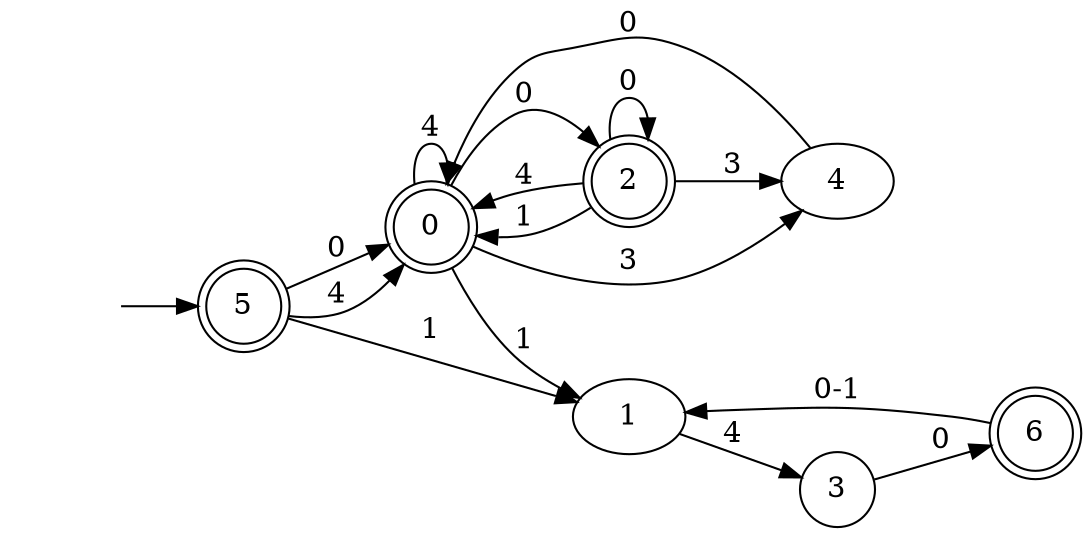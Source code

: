 digraph Automaton {
  rankdir = LR;
0 [shape=doublecircle]; 
  0 -> 2 [label="0"];
  0 -> 0 [label="4"];
  0 -> 1 [label="1"];
  0 -> 4 [label="3"];
node [shape=circle];
  1 -> 3 [label="4"];
2 [shape=doublecircle]; 
  2 -> 2 [label="0"];
  2 -> 0 [label="4"];
  2 -> 0 [label="1"];
  2 -> 4 [label="3"];
node [shape=circle];
  3 -> 6 [label="0"];
node [shape=circle];
  4 -> 0 [label="0"];
5 [shape=doublecircle]; 
  initial [shape=plaintext,label=""];
  initial -> 5
  5 -> 0 [label="0"];
  5 -> 0 [label="4"];
  5 -> 1 [label="1"];
6 [shape=doublecircle]; 
  6 -> 1 [label="0-1"];
}

